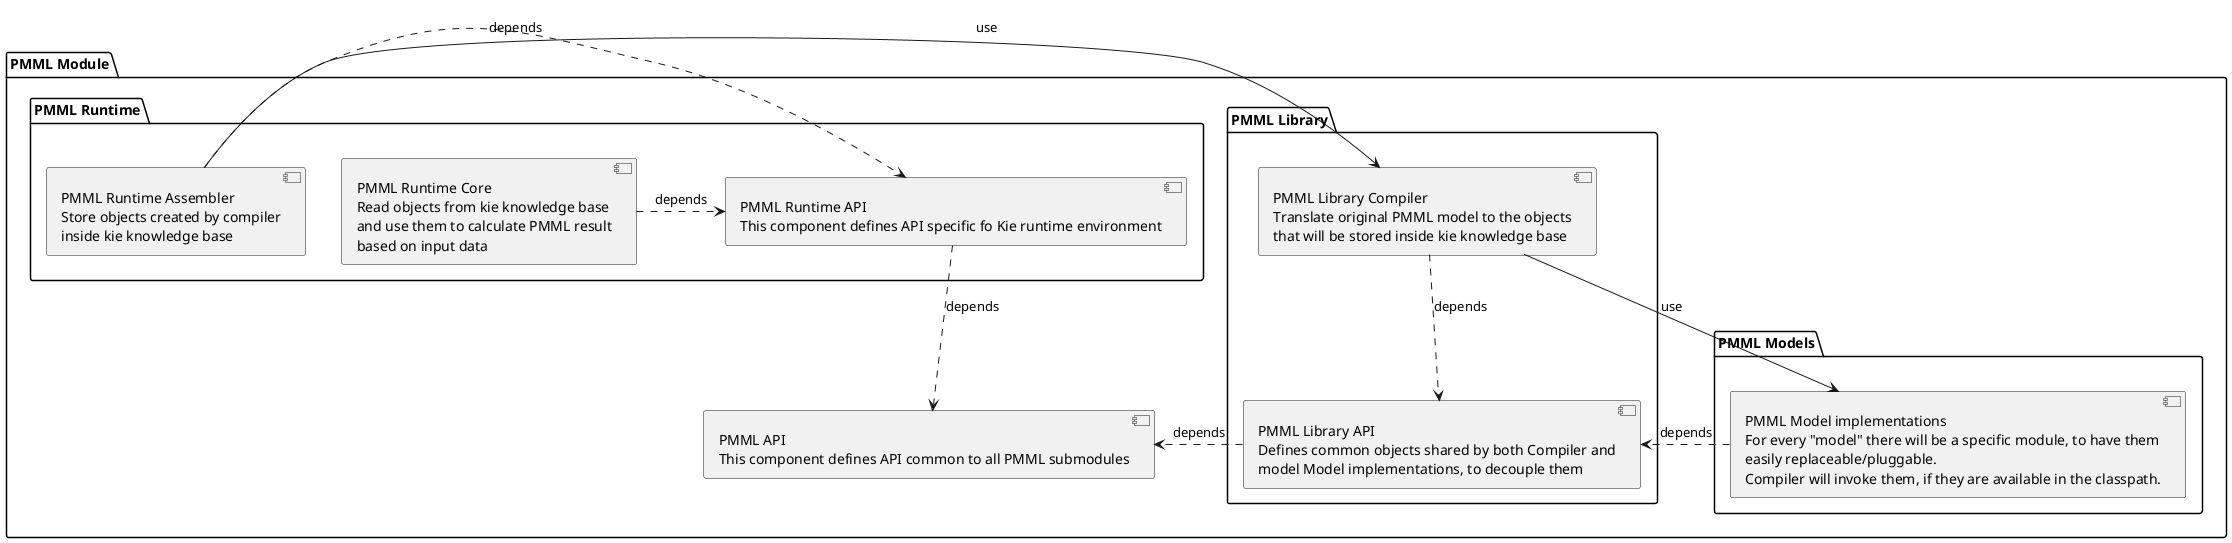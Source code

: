 @startuml
'default
top to bottom direction

package "PMML Module" {

component api [
        PMML API
        This component defines API common to all PMML submodules
        ]

package "PMML Library" {
    /'component library_marshaller [
        PMML Marshaller
        This component is only responsible of plain marshalling/unmarshalling,
        generating kie-agnostic objects.
        It may also be an already existing library (jpmml ?)
        ]'/
    component library_api [
            PMML Library API
            Defines common objects shared by both Compiler and
            model Model implementations, to decouple them
            ]
    component library_compiler [
        PMML Library Compiler
        Translate original PMML model to the objects
        that will be stored inside kie knowledge base
        ]
}

package "PMML Models" {
    component implementations [
        PMML Model implementations
        For every "model" there will be a specific module, to have them
        easily replaceable/pluggable.
        Compiler will invoke them, if they are available in the classpath.
        ]
}

package "PMML Runtime" {

    component runtime_api [
        PMML Runtime API
        This component defines API specific fo Kie runtime environment
        ]

    component runtime_assembler [
        PMML Runtime Assembler
        Store objects created by compiler
        inside kie knowledge base
        ]

     component runtime_core [
             PMML Runtime Core
             Read objects from kie knowledge base
             and use them to calculate PMML result
             based on input data
         ]
}


/'library_compiler --> marshaller : use'/
library_api .> api : depends
runtime_api .> api : depends
library_compiler ..> library_api : depends
implementations .> library_api : depends
library_compiler -> implementations : use
runtime_core .> runtime_api : depends
runtime_assembler -> library_compiler : use
runtime_assembler .> runtime_api : depends
}

@enduml
